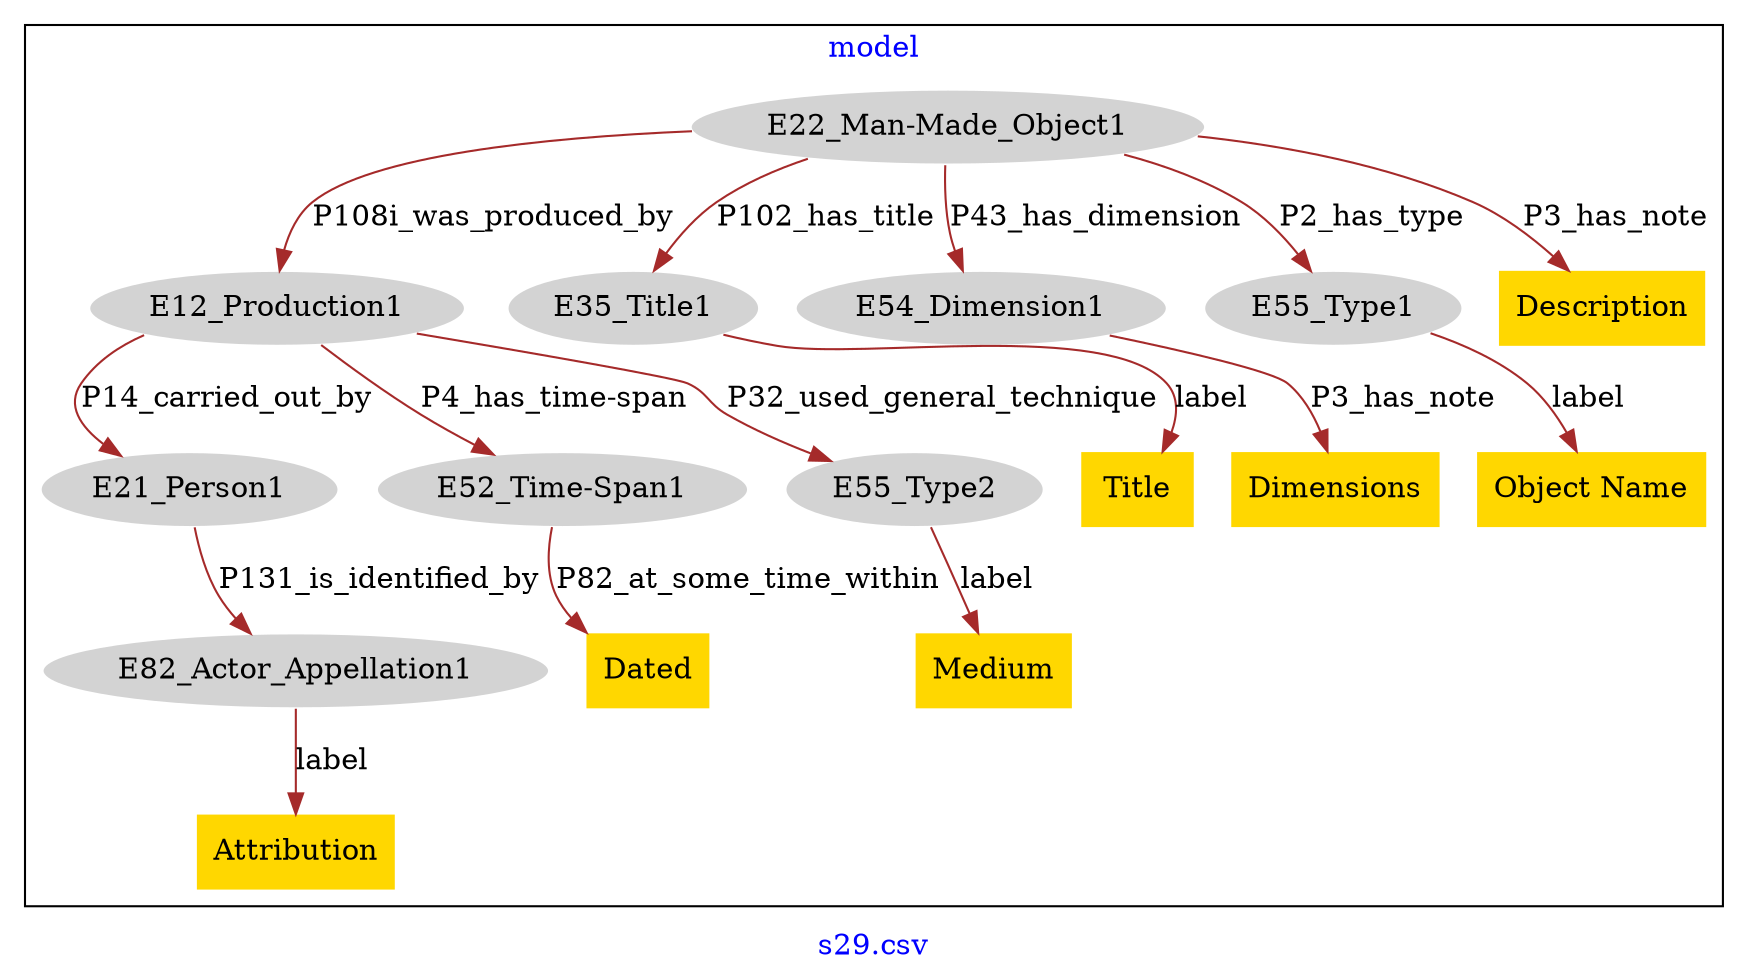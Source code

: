 digraph n0 {
fontcolor="blue"
remincross="true"
label="s29.csv"
subgraph cluster {
label="model"
n2[style="filled",color="white",fillcolor="lightgray",label="E12_Production1"];
n3[style="filled",color="white",fillcolor="lightgray",label="E21_Person1"];
n4[style="filled",color="white",fillcolor="lightgray",label="E52_Time-Span1"];
n5[style="filled",color="white",fillcolor="lightgray",label="E55_Type2"];
n6[style="filled",color="white",fillcolor="lightgray",label="E82_Actor_Appellation1"];
n7[style="filled",color="white",fillcolor="lightgray",label="E22_Man-Made_Object1"];
n8[style="filled",color="white",fillcolor="lightgray",label="E35_Title1"];
n9[style="filled",color="white",fillcolor="lightgray",label="E54_Dimension1"];
n10[style="filled",color="white",fillcolor="lightgray",label="E55_Type1"];
n11[shape="plaintext",style="filled",fillcolor="gold",label="Dimensions"];
n12[shape="plaintext",style="filled",fillcolor="gold",label="Description"];
n13[shape="plaintext",style="filled",fillcolor="gold",label="Object Name"];
n14[shape="plaintext",style="filled",fillcolor="gold",label="Title"];
n15[shape="plaintext",style="filled",fillcolor="gold",label="Dated"];
n16[shape="plaintext",style="filled",fillcolor="gold",label="Medium"];
n17[shape="plaintext",style="filled",fillcolor="gold",label="Attribution"];
}
n2 -> n3[color="brown",fontcolor="black",label="P14_carried_out_by"]
n2 -> n4[color="brown",fontcolor="black",label="P4_has_time-span"]
n2 -> n5[color="brown",fontcolor="black",label="P32_used_general_technique"]
n3 -> n6[color="brown",fontcolor="black",label="P131_is_identified_by"]
n7 -> n2[color="brown",fontcolor="black",label="P108i_was_produced_by"]
n7 -> n8[color="brown",fontcolor="black",label="P102_has_title"]
n7 -> n9[color="brown",fontcolor="black",label="P43_has_dimension"]
n7 -> n10[color="brown",fontcolor="black",label="P2_has_type"]
n9 -> n11[color="brown",fontcolor="black",label="P3_has_note"]
n7 -> n12[color="brown",fontcolor="black",label="P3_has_note"]
n10 -> n13[color="brown",fontcolor="black",label="label"]
n8 -> n14[color="brown",fontcolor="black",label="label"]
n4 -> n15[color="brown",fontcolor="black",label="P82_at_some_time_within"]
n5 -> n16[color="brown",fontcolor="black",label="label"]
n6 -> n17[color="brown",fontcolor="black",label="label"]
}
